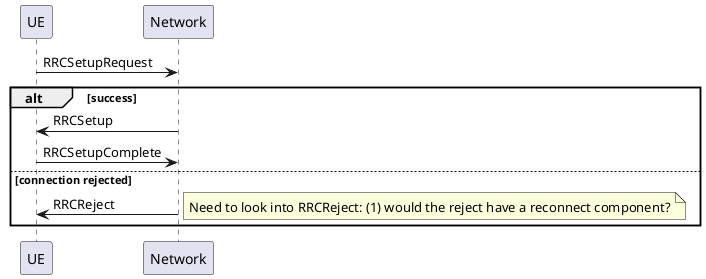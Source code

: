 @startuml
UE -> Network: RRCSetupRequest
alt success
Network -> UE: RRCSetup
UE -> Network: RRCSetupComplete
else connection rejected
Network -> UE: RRCReject
note right
Need to look into RRCReject: (1) would the reject have a reconnect component?
end note
end alt
@enduml
